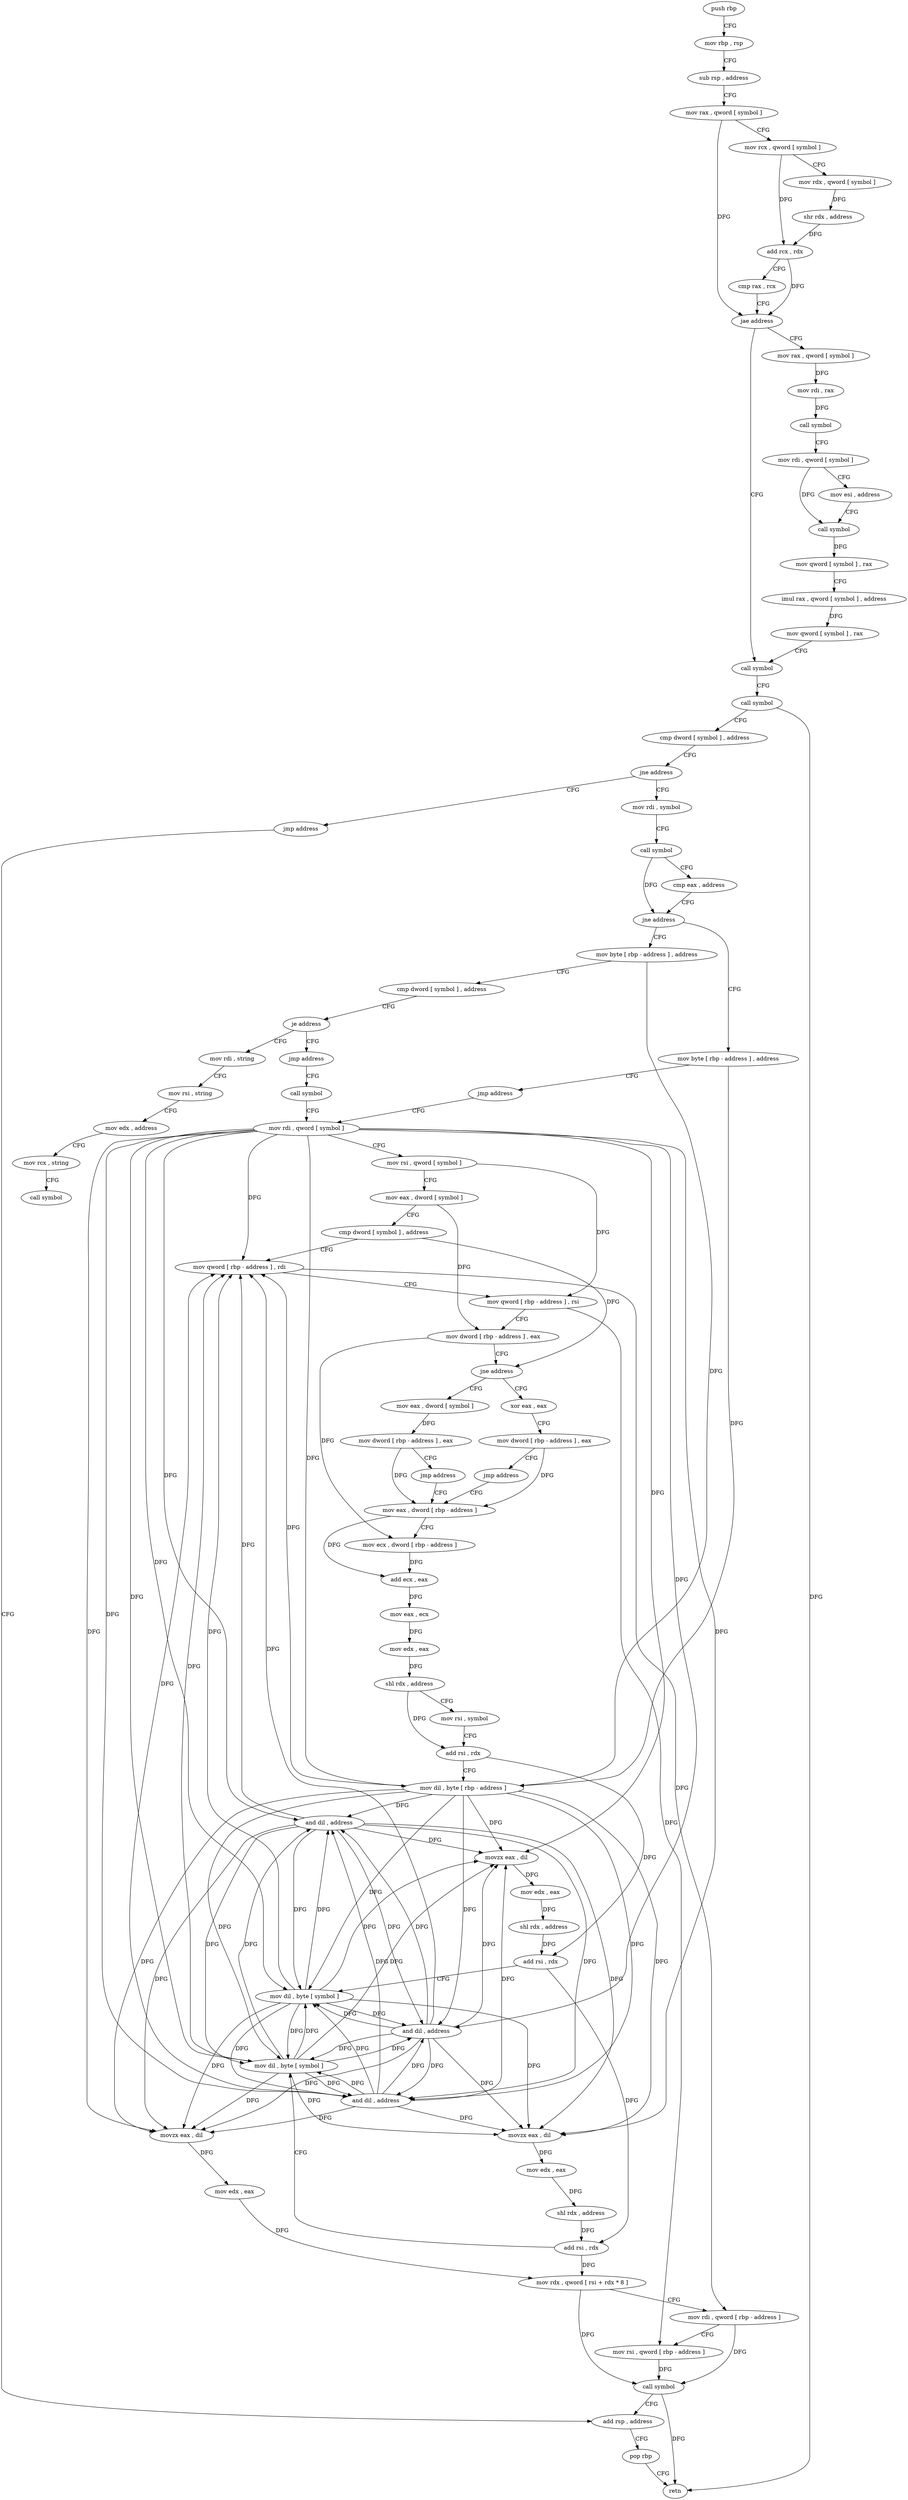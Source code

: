 digraph "func" {
"4218864" [label = "push rbp" ]
"4218865" [label = "mov rbp , rsp" ]
"4218868" [label = "sub rsp , address" ]
"4218872" [label = "mov rax , qword [ symbol ]" ]
"4218880" [label = "mov rcx , qword [ symbol ]" ]
"4218888" [label = "mov rdx , qword [ symbol ]" ]
"4218896" [label = "shr rdx , address" ]
"4218900" [label = "add rcx , rdx" ]
"4218903" [label = "cmp rax , rcx" ]
"4218906" [label = "jae address" ]
"4218974" [label = "call symbol" ]
"4218912" [label = "mov rax , qword [ symbol ]" ]
"4218979" [label = "call symbol" ]
"4218984" [label = "cmp dword [ symbol ] , address" ]
"4218992" [label = "jne address" ]
"4219003" [label = "mov rdi , symbol" ]
"4218998" [label = "jmp address" ]
"4218920" [label = "mov rdi , rax" ]
"4218923" [label = "call symbol" ]
"4218928" [label = "mov rdi , qword [ symbol ]" ]
"4218936" [label = "mov esi , address" ]
"4218941" [label = "call symbol" ]
"4218946" [label = "mov qword [ symbol ] , rax" ]
"4218954" [label = "imul rax , qword [ symbol ] , address" ]
"4218966" [label = "mov qword [ symbol ] , rax" ]
"4219013" [label = "call symbol" ]
"4219018" [label = "cmp eax , address" ]
"4219021" [label = "jne address" ]
"4219036" [label = "mov byte [ rbp - address ] , address" ]
"4219027" [label = "mov byte [ rbp - address ] , address" ]
"4219287" [label = "add rsp , address" ]
"4219040" [label = "cmp dword [ symbol ] , address" ]
"4219048" [label = "je address" ]
"4219059" [label = "mov rdi , string" ]
"4219054" [label = "jmp address" ]
"4219031" [label = "jmp address" ]
"4219104" [label = "mov rdi , qword [ symbol ]" ]
"4219291" [label = "pop rbp" ]
"4219292" [label = "retn" ]
"4219069" [label = "mov rsi , string" ]
"4219079" [label = "mov edx , address" ]
"4219084" [label = "mov rcx , string" ]
"4219094" [label = "call symbol" ]
"4219099" [label = "call symbol" ]
"4219112" [label = "mov rsi , qword [ symbol ]" ]
"4219120" [label = "mov eax , dword [ symbol ]" ]
"4219127" [label = "cmp dword [ symbol ] , address" ]
"4219135" [label = "mov qword [ rbp - address ] , rdi" ]
"4219139" [label = "mov qword [ rbp - address ] , rsi" ]
"4219143" [label = "mov dword [ rbp - address ] , eax" ]
"4219146" [label = "jne address" ]
"4219167" [label = "xor eax , eax" ]
"4219152" [label = "mov eax , dword [ symbol ]" ]
"4219169" [label = "mov dword [ rbp - address ] , eax" ]
"4219172" [label = "jmp address" ]
"4219177" [label = "mov eax , dword [ rbp - address ]" ]
"4219159" [label = "mov dword [ rbp - address ] , eax" ]
"4219162" [label = "jmp address" ]
"4219180" [label = "mov ecx , dword [ rbp - address ]" ]
"4219183" [label = "add ecx , eax" ]
"4219185" [label = "mov eax , ecx" ]
"4219187" [label = "mov edx , eax" ]
"4219189" [label = "shl rdx , address" ]
"4219193" [label = "mov rsi , symbol" ]
"4219203" [label = "add rsi , rdx" ]
"4219206" [label = "mov dil , byte [ rbp - address ]" ]
"4219210" [label = "and dil , address" ]
"4219214" [label = "movzx eax , dil" ]
"4219218" [label = "mov edx , eax" ]
"4219220" [label = "shl rdx , address" ]
"4219224" [label = "add rsi , rdx" ]
"4219227" [label = "mov dil , byte [ symbol ]" ]
"4219235" [label = "and dil , address" ]
"4219239" [label = "movzx eax , dil" ]
"4219243" [label = "mov edx , eax" ]
"4219245" [label = "shl rdx , address" ]
"4219249" [label = "add rsi , rdx" ]
"4219252" [label = "mov dil , byte [ symbol ]" ]
"4219260" [label = "and dil , address" ]
"4219264" [label = "movzx eax , dil" ]
"4219268" [label = "mov edx , eax" ]
"4219270" [label = "mov rdx , qword [ rsi + rdx * 8 ]" ]
"4219274" [label = "mov rdi , qword [ rbp - address ]" ]
"4219278" [label = "mov rsi , qword [ rbp - address ]" ]
"4219282" [label = "call symbol" ]
"4218864" -> "4218865" [ label = "CFG" ]
"4218865" -> "4218868" [ label = "CFG" ]
"4218868" -> "4218872" [ label = "CFG" ]
"4218872" -> "4218880" [ label = "CFG" ]
"4218872" -> "4218906" [ label = "DFG" ]
"4218880" -> "4218888" [ label = "CFG" ]
"4218880" -> "4218900" [ label = "DFG" ]
"4218888" -> "4218896" [ label = "DFG" ]
"4218896" -> "4218900" [ label = "DFG" ]
"4218900" -> "4218903" [ label = "CFG" ]
"4218900" -> "4218906" [ label = "DFG" ]
"4218903" -> "4218906" [ label = "CFG" ]
"4218906" -> "4218974" [ label = "CFG" ]
"4218906" -> "4218912" [ label = "CFG" ]
"4218974" -> "4218979" [ label = "CFG" ]
"4218912" -> "4218920" [ label = "DFG" ]
"4218979" -> "4218984" [ label = "CFG" ]
"4218979" -> "4219292" [ label = "DFG" ]
"4218984" -> "4218992" [ label = "CFG" ]
"4218992" -> "4219003" [ label = "CFG" ]
"4218992" -> "4218998" [ label = "CFG" ]
"4219003" -> "4219013" [ label = "CFG" ]
"4218998" -> "4219287" [ label = "CFG" ]
"4218920" -> "4218923" [ label = "DFG" ]
"4218923" -> "4218928" [ label = "CFG" ]
"4218928" -> "4218936" [ label = "CFG" ]
"4218928" -> "4218941" [ label = "DFG" ]
"4218936" -> "4218941" [ label = "CFG" ]
"4218941" -> "4218946" [ label = "DFG" ]
"4218946" -> "4218954" [ label = "CFG" ]
"4218954" -> "4218966" [ label = "DFG" ]
"4218966" -> "4218974" [ label = "CFG" ]
"4219013" -> "4219018" [ label = "CFG" ]
"4219013" -> "4219021" [ label = "DFG" ]
"4219018" -> "4219021" [ label = "CFG" ]
"4219021" -> "4219036" [ label = "CFG" ]
"4219021" -> "4219027" [ label = "CFG" ]
"4219036" -> "4219040" [ label = "CFG" ]
"4219036" -> "4219206" [ label = "DFG" ]
"4219027" -> "4219031" [ label = "CFG" ]
"4219027" -> "4219206" [ label = "DFG" ]
"4219287" -> "4219291" [ label = "CFG" ]
"4219040" -> "4219048" [ label = "CFG" ]
"4219048" -> "4219059" [ label = "CFG" ]
"4219048" -> "4219054" [ label = "CFG" ]
"4219059" -> "4219069" [ label = "CFG" ]
"4219054" -> "4219099" [ label = "CFG" ]
"4219031" -> "4219104" [ label = "CFG" ]
"4219104" -> "4219112" [ label = "CFG" ]
"4219104" -> "4219135" [ label = "DFG" ]
"4219104" -> "4219206" [ label = "DFG" ]
"4219104" -> "4219210" [ label = "DFG" ]
"4219104" -> "4219214" [ label = "DFG" ]
"4219104" -> "4219227" [ label = "DFG" ]
"4219104" -> "4219235" [ label = "DFG" ]
"4219104" -> "4219239" [ label = "DFG" ]
"4219104" -> "4219252" [ label = "DFG" ]
"4219104" -> "4219260" [ label = "DFG" ]
"4219104" -> "4219264" [ label = "DFG" ]
"4219291" -> "4219292" [ label = "CFG" ]
"4219069" -> "4219079" [ label = "CFG" ]
"4219079" -> "4219084" [ label = "CFG" ]
"4219084" -> "4219094" [ label = "CFG" ]
"4219099" -> "4219104" [ label = "CFG" ]
"4219112" -> "4219120" [ label = "CFG" ]
"4219112" -> "4219139" [ label = "DFG" ]
"4219120" -> "4219127" [ label = "CFG" ]
"4219120" -> "4219143" [ label = "DFG" ]
"4219127" -> "4219135" [ label = "CFG" ]
"4219127" -> "4219146" [ label = "DFG" ]
"4219135" -> "4219139" [ label = "CFG" ]
"4219135" -> "4219274" [ label = "DFG" ]
"4219139" -> "4219143" [ label = "CFG" ]
"4219139" -> "4219278" [ label = "DFG" ]
"4219143" -> "4219146" [ label = "CFG" ]
"4219143" -> "4219180" [ label = "DFG" ]
"4219146" -> "4219167" [ label = "CFG" ]
"4219146" -> "4219152" [ label = "CFG" ]
"4219167" -> "4219169" [ label = "CFG" ]
"4219152" -> "4219159" [ label = "DFG" ]
"4219169" -> "4219172" [ label = "CFG" ]
"4219169" -> "4219177" [ label = "DFG" ]
"4219172" -> "4219177" [ label = "CFG" ]
"4219177" -> "4219180" [ label = "CFG" ]
"4219177" -> "4219183" [ label = "DFG" ]
"4219159" -> "4219162" [ label = "CFG" ]
"4219159" -> "4219177" [ label = "DFG" ]
"4219162" -> "4219177" [ label = "CFG" ]
"4219180" -> "4219183" [ label = "DFG" ]
"4219183" -> "4219185" [ label = "DFG" ]
"4219185" -> "4219187" [ label = "DFG" ]
"4219187" -> "4219189" [ label = "DFG" ]
"4219189" -> "4219193" [ label = "CFG" ]
"4219189" -> "4219203" [ label = "DFG" ]
"4219193" -> "4219203" [ label = "CFG" ]
"4219203" -> "4219206" [ label = "CFG" ]
"4219203" -> "4219224" [ label = "DFG" ]
"4219206" -> "4219210" [ label = "DFG" ]
"4219206" -> "4219135" [ label = "DFG" ]
"4219206" -> "4219214" [ label = "DFG" ]
"4219206" -> "4219227" [ label = "DFG" ]
"4219206" -> "4219235" [ label = "DFG" ]
"4219206" -> "4219239" [ label = "DFG" ]
"4219206" -> "4219252" [ label = "DFG" ]
"4219206" -> "4219260" [ label = "DFG" ]
"4219206" -> "4219264" [ label = "DFG" ]
"4219210" -> "4219214" [ label = "DFG" ]
"4219210" -> "4219135" [ label = "DFG" ]
"4219210" -> "4219227" [ label = "DFG" ]
"4219210" -> "4219235" [ label = "DFG" ]
"4219210" -> "4219239" [ label = "DFG" ]
"4219210" -> "4219252" [ label = "DFG" ]
"4219210" -> "4219260" [ label = "DFG" ]
"4219210" -> "4219264" [ label = "DFG" ]
"4219214" -> "4219218" [ label = "DFG" ]
"4219218" -> "4219220" [ label = "DFG" ]
"4219220" -> "4219224" [ label = "DFG" ]
"4219224" -> "4219227" [ label = "CFG" ]
"4219224" -> "4219249" [ label = "DFG" ]
"4219227" -> "4219235" [ label = "DFG" ]
"4219227" -> "4219135" [ label = "DFG" ]
"4219227" -> "4219210" [ label = "DFG" ]
"4219227" -> "4219214" [ label = "DFG" ]
"4219227" -> "4219239" [ label = "DFG" ]
"4219227" -> "4219252" [ label = "DFG" ]
"4219227" -> "4219260" [ label = "DFG" ]
"4219227" -> "4219264" [ label = "DFG" ]
"4219235" -> "4219239" [ label = "DFG" ]
"4219235" -> "4219135" [ label = "DFG" ]
"4219235" -> "4219210" [ label = "DFG" ]
"4219235" -> "4219214" [ label = "DFG" ]
"4219235" -> "4219227" [ label = "DFG" ]
"4219235" -> "4219252" [ label = "DFG" ]
"4219235" -> "4219260" [ label = "DFG" ]
"4219235" -> "4219264" [ label = "DFG" ]
"4219239" -> "4219243" [ label = "DFG" ]
"4219243" -> "4219245" [ label = "DFG" ]
"4219245" -> "4219249" [ label = "DFG" ]
"4219249" -> "4219252" [ label = "CFG" ]
"4219249" -> "4219270" [ label = "DFG" ]
"4219252" -> "4219260" [ label = "DFG" ]
"4219252" -> "4219135" [ label = "DFG" ]
"4219252" -> "4219210" [ label = "DFG" ]
"4219252" -> "4219214" [ label = "DFG" ]
"4219252" -> "4219227" [ label = "DFG" ]
"4219252" -> "4219235" [ label = "DFG" ]
"4219252" -> "4219239" [ label = "DFG" ]
"4219252" -> "4219264" [ label = "DFG" ]
"4219260" -> "4219264" [ label = "DFG" ]
"4219260" -> "4219135" [ label = "DFG" ]
"4219260" -> "4219210" [ label = "DFG" ]
"4219260" -> "4219214" [ label = "DFG" ]
"4219260" -> "4219227" [ label = "DFG" ]
"4219260" -> "4219235" [ label = "DFG" ]
"4219260" -> "4219239" [ label = "DFG" ]
"4219260" -> "4219252" [ label = "DFG" ]
"4219264" -> "4219268" [ label = "DFG" ]
"4219268" -> "4219270" [ label = "DFG" ]
"4219270" -> "4219274" [ label = "CFG" ]
"4219270" -> "4219282" [ label = "DFG" ]
"4219274" -> "4219278" [ label = "CFG" ]
"4219274" -> "4219282" [ label = "DFG" ]
"4219278" -> "4219282" [ label = "DFG" ]
"4219282" -> "4219287" [ label = "CFG" ]
"4219282" -> "4219292" [ label = "DFG" ]
}
